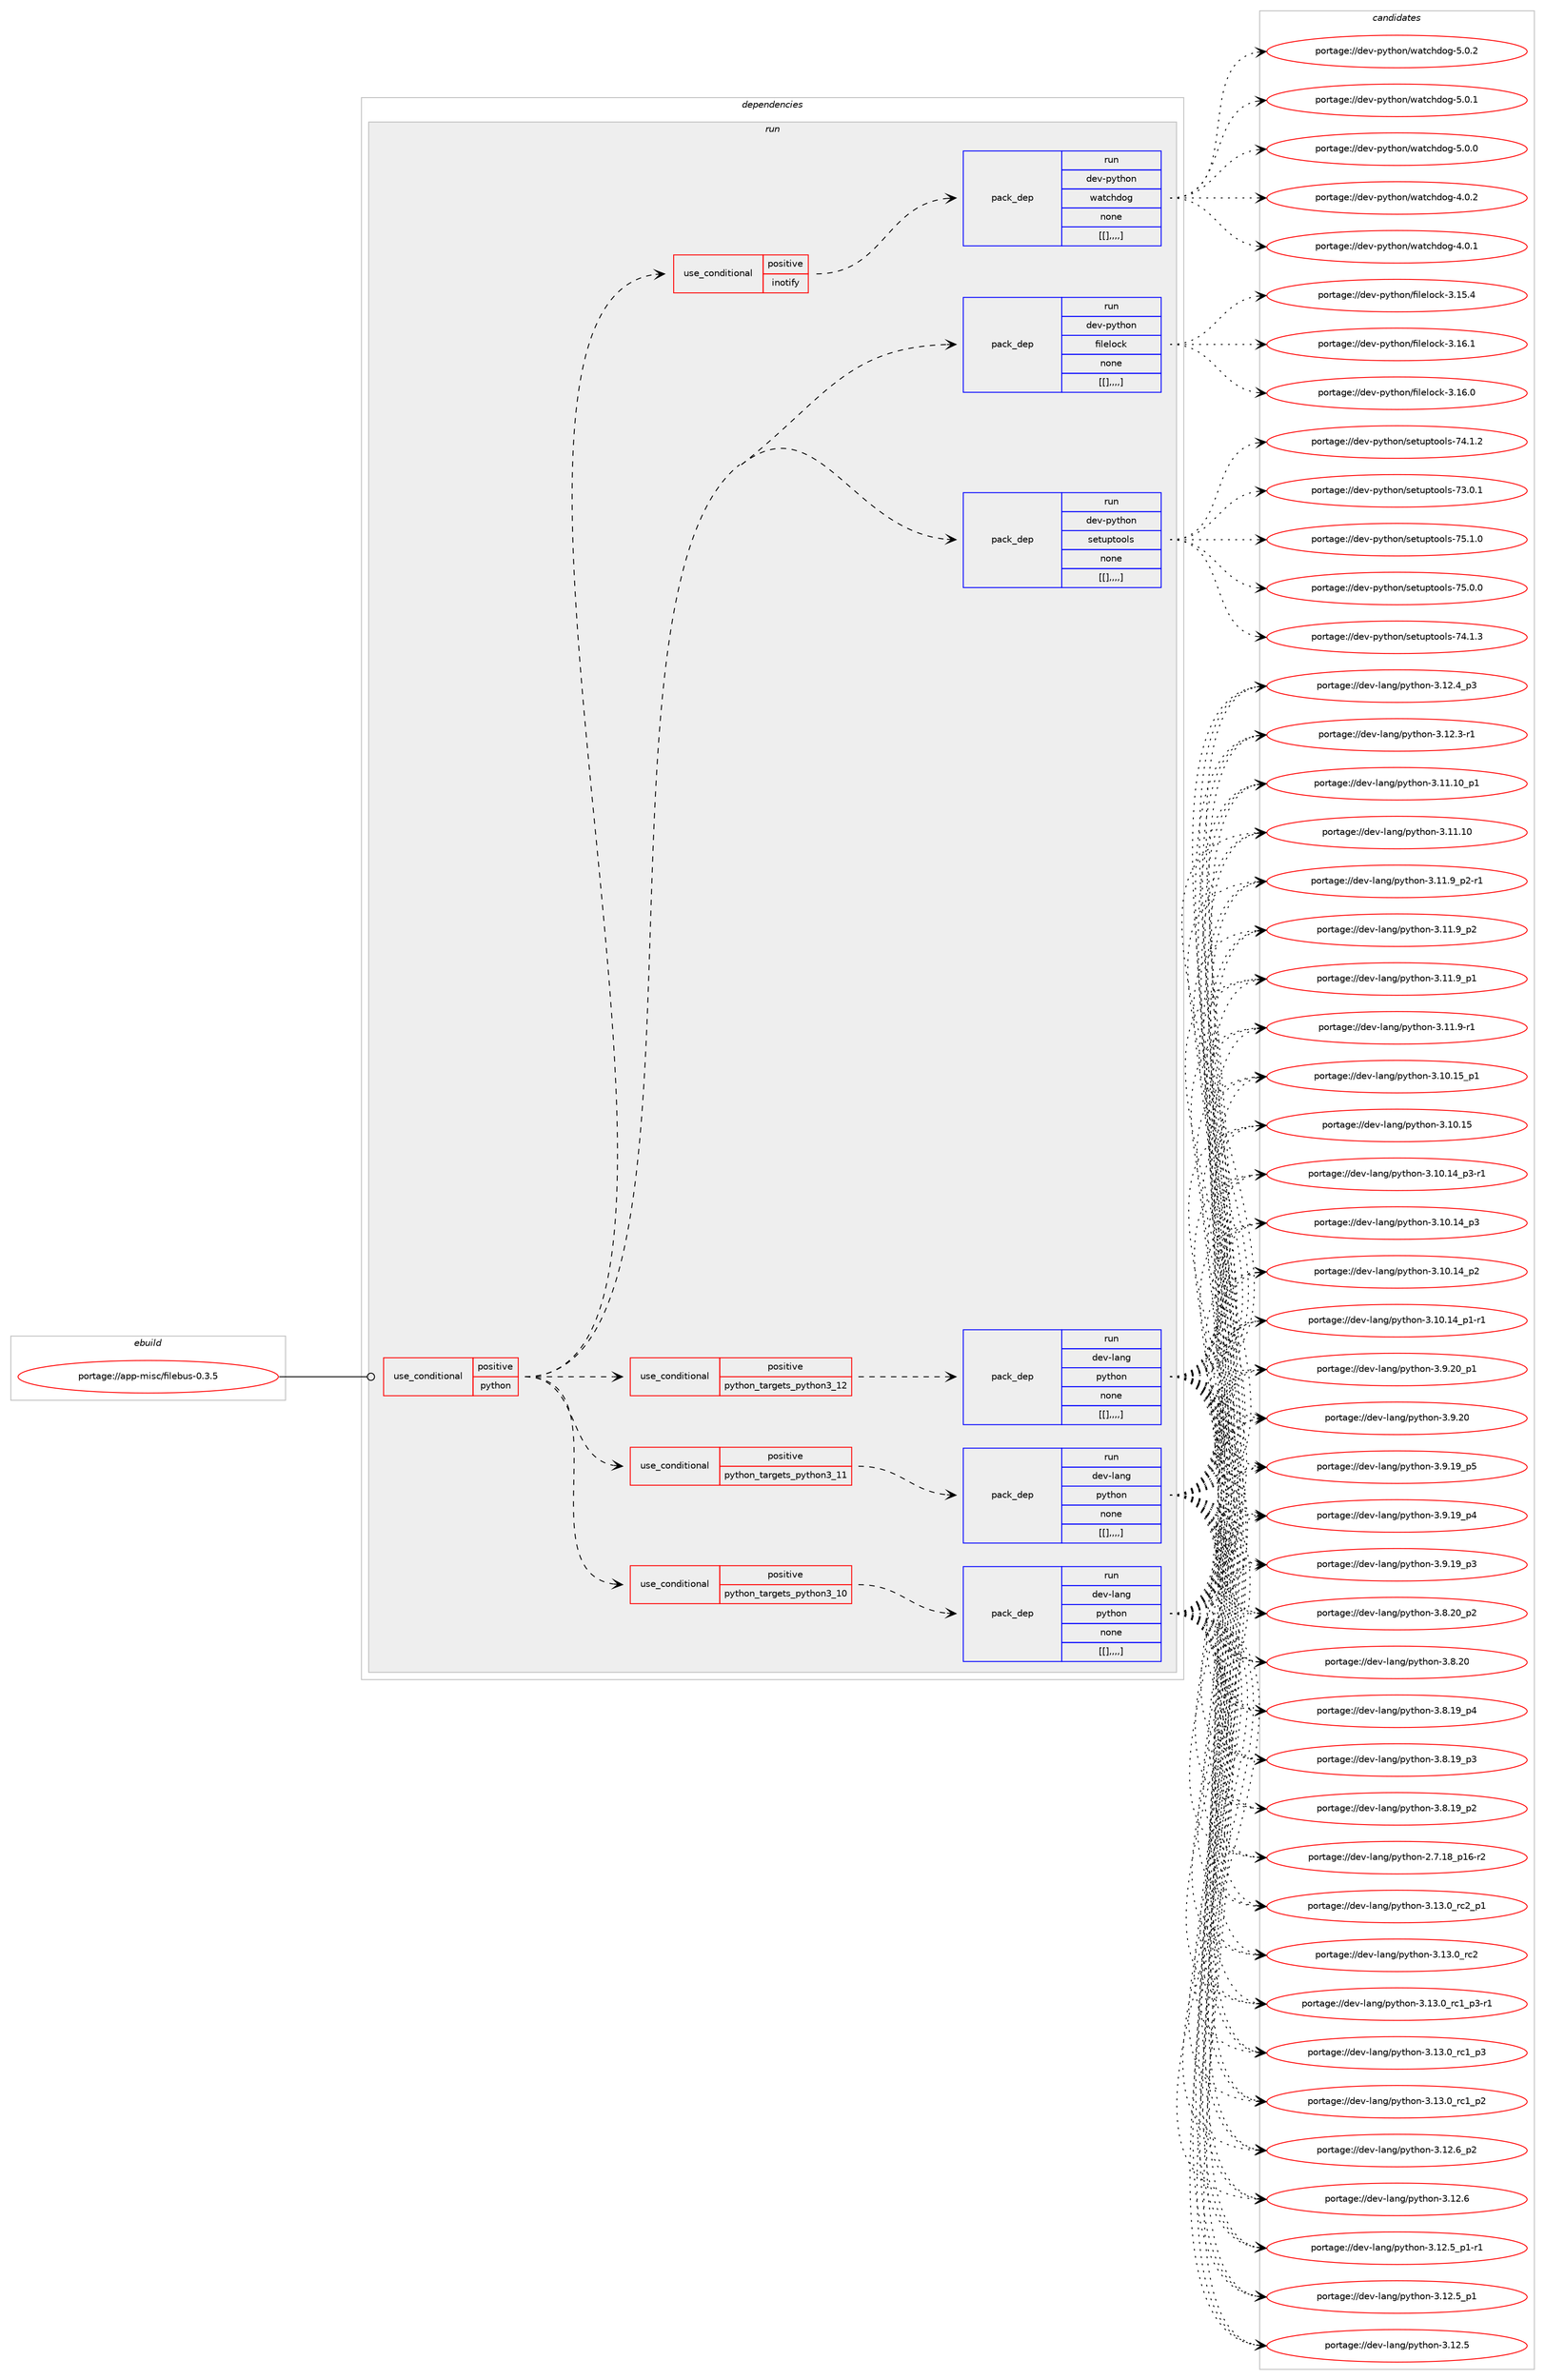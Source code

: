 digraph prolog {

# *************
# Graph options
# *************

newrank=true;
concentrate=true;
compound=true;
graph [rankdir=LR,fontname=Helvetica,fontsize=10,ranksep=1.5];#, ranksep=2.5, nodesep=0.2];
edge  [arrowhead=vee];
node  [fontname=Helvetica,fontsize=10];

# **********
# The ebuild
# **********

subgraph cluster_leftcol {
color=gray;
label=<<i>ebuild</i>>;
id [label="portage://app-misc/filebus-0.3.5", color=red, width=4, href="../app-misc/filebus-0.3.5.svg"];
}

# ****************
# The dependencies
# ****************

subgraph cluster_midcol {
color=gray;
label=<<i>dependencies</i>>;
subgraph cluster_compile {
fillcolor="#eeeeee";
style=filled;
label=<<i>compile</i>>;
}
subgraph cluster_compileandrun {
fillcolor="#eeeeee";
style=filled;
label=<<i>compile and run</i>>;
}
subgraph cluster_run {
fillcolor="#eeeeee";
style=filled;
label=<<i>run</i>>;
subgraph cond12344 {
dependency41878 [label=<<TABLE BORDER="0" CELLBORDER="1" CELLSPACING="0" CELLPADDING="4"><TR><TD ROWSPAN="3" CELLPADDING="10">use_conditional</TD></TR><TR><TD>positive</TD></TR><TR><TD>python</TD></TR></TABLE>>, shape=none, color=red];
subgraph cond12345 {
dependency41879 [label=<<TABLE BORDER="0" CELLBORDER="1" CELLSPACING="0" CELLPADDING="4"><TR><TD ROWSPAN="3" CELLPADDING="10">use_conditional</TD></TR><TR><TD>positive</TD></TR><TR><TD>python_targets_python3_10</TD></TR></TABLE>>, shape=none, color=red];
subgraph pack29142 {
dependency41880 [label=<<TABLE BORDER="0" CELLBORDER="1" CELLSPACING="0" CELLPADDING="4" WIDTH="220"><TR><TD ROWSPAN="6" CELLPADDING="30">pack_dep</TD></TR><TR><TD WIDTH="110">run</TD></TR><TR><TD>dev-lang</TD></TR><TR><TD>python</TD></TR><TR><TD>none</TD></TR><TR><TD>[[],,,,]</TD></TR></TABLE>>, shape=none, color=blue];
}
dependency41879:e -> dependency41880:w [weight=20,style="dashed",arrowhead="vee"];
}
dependency41878:e -> dependency41879:w [weight=20,style="dashed",arrowhead="vee"];
subgraph cond12346 {
dependency41881 [label=<<TABLE BORDER="0" CELLBORDER="1" CELLSPACING="0" CELLPADDING="4"><TR><TD ROWSPAN="3" CELLPADDING="10">use_conditional</TD></TR><TR><TD>positive</TD></TR><TR><TD>python_targets_python3_11</TD></TR></TABLE>>, shape=none, color=red];
subgraph pack29143 {
dependency41882 [label=<<TABLE BORDER="0" CELLBORDER="1" CELLSPACING="0" CELLPADDING="4" WIDTH="220"><TR><TD ROWSPAN="6" CELLPADDING="30">pack_dep</TD></TR><TR><TD WIDTH="110">run</TD></TR><TR><TD>dev-lang</TD></TR><TR><TD>python</TD></TR><TR><TD>none</TD></TR><TR><TD>[[],,,,]</TD></TR></TABLE>>, shape=none, color=blue];
}
dependency41881:e -> dependency41882:w [weight=20,style="dashed",arrowhead="vee"];
}
dependency41878:e -> dependency41881:w [weight=20,style="dashed",arrowhead="vee"];
subgraph cond12347 {
dependency41883 [label=<<TABLE BORDER="0" CELLBORDER="1" CELLSPACING="0" CELLPADDING="4"><TR><TD ROWSPAN="3" CELLPADDING="10">use_conditional</TD></TR><TR><TD>positive</TD></TR><TR><TD>python_targets_python3_12</TD></TR></TABLE>>, shape=none, color=red];
subgraph pack29144 {
dependency41884 [label=<<TABLE BORDER="0" CELLBORDER="1" CELLSPACING="0" CELLPADDING="4" WIDTH="220"><TR><TD ROWSPAN="6" CELLPADDING="30">pack_dep</TD></TR><TR><TD WIDTH="110">run</TD></TR><TR><TD>dev-lang</TD></TR><TR><TD>python</TD></TR><TR><TD>none</TD></TR><TR><TD>[[],,,,]</TD></TR></TABLE>>, shape=none, color=blue];
}
dependency41883:e -> dependency41884:w [weight=20,style="dashed",arrowhead="vee"];
}
dependency41878:e -> dependency41883:w [weight=20,style="dashed",arrowhead="vee"];
subgraph pack29145 {
dependency41885 [label=<<TABLE BORDER="0" CELLBORDER="1" CELLSPACING="0" CELLPADDING="4" WIDTH="220"><TR><TD ROWSPAN="6" CELLPADDING="30">pack_dep</TD></TR><TR><TD WIDTH="110">run</TD></TR><TR><TD>dev-python</TD></TR><TR><TD>setuptools</TD></TR><TR><TD>none</TD></TR><TR><TD>[[],,,,]</TD></TR></TABLE>>, shape=none, color=blue];
}
dependency41878:e -> dependency41885:w [weight=20,style="dashed",arrowhead="vee"];
subgraph pack29146 {
dependency41886 [label=<<TABLE BORDER="0" CELLBORDER="1" CELLSPACING="0" CELLPADDING="4" WIDTH="220"><TR><TD ROWSPAN="6" CELLPADDING="30">pack_dep</TD></TR><TR><TD WIDTH="110">run</TD></TR><TR><TD>dev-python</TD></TR><TR><TD>filelock</TD></TR><TR><TD>none</TD></TR><TR><TD>[[],,,,]</TD></TR></TABLE>>, shape=none, color=blue];
}
dependency41878:e -> dependency41886:w [weight=20,style="dashed",arrowhead="vee"];
subgraph cond12348 {
dependency41887 [label=<<TABLE BORDER="0" CELLBORDER="1" CELLSPACING="0" CELLPADDING="4"><TR><TD ROWSPAN="3" CELLPADDING="10">use_conditional</TD></TR><TR><TD>positive</TD></TR><TR><TD>inotify</TD></TR></TABLE>>, shape=none, color=red];
subgraph pack29147 {
dependency41888 [label=<<TABLE BORDER="0" CELLBORDER="1" CELLSPACING="0" CELLPADDING="4" WIDTH="220"><TR><TD ROWSPAN="6" CELLPADDING="30">pack_dep</TD></TR><TR><TD WIDTH="110">run</TD></TR><TR><TD>dev-python</TD></TR><TR><TD>watchdog</TD></TR><TR><TD>none</TD></TR><TR><TD>[[],,,,]</TD></TR></TABLE>>, shape=none, color=blue];
}
dependency41887:e -> dependency41888:w [weight=20,style="dashed",arrowhead="vee"];
}
dependency41878:e -> dependency41887:w [weight=20,style="dashed",arrowhead="vee"];
}
id:e -> dependency41878:w [weight=20,style="solid",arrowhead="odot"];
}
}

# **************
# The candidates
# **************

subgraph cluster_choices {
rank=same;
color=gray;
label=<<i>candidates</i>>;

subgraph choice29142 {
color=black;
nodesep=1;
choice100101118451089711010347112121116104111110455146495146489511499509511249 [label="portage://dev-lang/python-3.13.0_rc2_p1", color=red, width=4,href="../dev-lang/python-3.13.0_rc2_p1.svg"];
choice10010111845108971101034711212111610411111045514649514648951149950 [label="portage://dev-lang/python-3.13.0_rc2", color=red, width=4,href="../dev-lang/python-3.13.0_rc2.svg"];
choice1001011184510897110103471121211161041111104551464951464895114994995112514511449 [label="portage://dev-lang/python-3.13.0_rc1_p3-r1", color=red, width=4,href="../dev-lang/python-3.13.0_rc1_p3-r1.svg"];
choice100101118451089711010347112121116104111110455146495146489511499499511251 [label="portage://dev-lang/python-3.13.0_rc1_p3", color=red, width=4,href="../dev-lang/python-3.13.0_rc1_p3.svg"];
choice100101118451089711010347112121116104111110455146495146489511499499511250 [label="portage://dev-lang/python-3.13.0_rc1_p2", color=red, width=4,href="../dev-lang/python-3.13.0_rc1_p2.svg"];
choice100101118451089711010347112121116104111110455146495046549511250 [label="portage://dev-lang/python-3.12.6_p2", color=red, width=4,href="../dev-lang/python-3.12.6_p2.svg"];
choice10010111845108971101034711212111610411111045514649504654 [label="portage://dev-lang/python-3.12.6", color=red, width=4,href="../dev-lang/python-3.12.6.svg"];
choice1001011184510897110103471121211161041111104551464950465395112494511449 [label="portage://dev-lang/python-3.12.5_p1-r1", color=red, width=4,href="../dev-lang/python-3.12.5_p1-r1.svg"];
choice100101118451089711010347112121116104111110455146495046539511249 [label="portage://dev-lang/python-3.12.5_p1", color=red, width=4,href="../dev-lang/python-3.12.5_p1.svg"];
choice10010111845108971101034711212111610411111045514649504653 [label="portage://dev-lang/python-3.12.5", color=red, width=4,href="../dev-lang/python-3.12.5.svg"];
choice100101118451089711010347112121116104111110455146495046529511251 [label="portage://dev-lang/python-3.12.4_p3", color=red, width=4,href="../dev-lang/python-3.12.4_p3.svg"];
choice100101118451089711010347112121116104111110455146495046514511449 [label="portage://dev-lang/python-3.12.3-r1", color=red, width=4,href="../dev-lang/python-3.12.3-r1.svg"];
choice10010111845108971101034711212111610411111045514649494649489511249 [label="portage://dev-lang/python-3.11.10_p1", color=red, width=4,href="../dev-lang/python-3.11.10_p1.svg"];
choice1001011184510897110103471121211161041111104551464949464948 [label="portage://dev-lang/python-3.11.10", color=red, width=4,href="../dev-lang/python-3.11.10.svg"];
choice1001011184510897110103471121211161041111104551464949465795112504511449 [label="portage://dev-lang/python-3.11.9_p2-r1", color=red, width=4,href="../dev-lang/python-3.11.9_p2-r1.svg"];
choice100101118451089711010347112121116104111110455146494946579511250 [label="portage://dev-lang/python-3.11.9_p2", color=red, width=4,href="../dev-lang/python-3.11.9_p2.svg"];
choice100101118451089711010347112121116104111110455146494946579511249 [label="portage://dev-lang/python-3.11.9_p1", color=red, width=4,href="../dev-lang/python-3.11.9_p1.svg"];
choice100101118451089711010347112121116104111110455146494946574511449 [label="portage://dev-lang/python-3.11.9-r1", color=red, width=4,href="../dev-lang/python-3.11.9-r1.svg"];
choice10010111845108971101034711212111610411111045514649484649539511249 [label="portage://dev-lang/python-3.10.15_p1", color=red, width=4,href="../dev-lang/python-3.10.15_p1.svg"];
choice1001011184510897110103471121211161041111104551464948464953 [label="portage://dev-lang/python-3.10.15", color=red, width=4,href="../dev-lang/python-3.10.15.svg"];
choice100101118451089711010347112121116104111110455146494846495295112514511449 [label="portage://dev-lang/python-3.10.14_p3-r1", color=red, width=4,href="../dev-lang/python-3.10.14_p3-r1.svg"];
choice10010111845108971101034711212111610411111045514649484649529511251 [label="portage://dev-lang/python-3.10.14_p3", color=red, width=4,href="../dev-lang/python-3.10.14_p3.svg"];
choice10010111845108971101034711212111610411111045514649484649529511250 [label="portage://dev-lang/python-3.10.14_p2", color=red, width=4,href="../dev-lang/python-3.10.14_p2.svg"];
choice100101118451089711010347112121116104111110455146494846495295112494511449 [label="portage://dev-lang/python-3.10.14_p1-r1", color=red, width=4,href="../dev-lang/python-3.10.14_p1-r1.svg"];
choice100101118451089711010347112121116104111110455146574650489511249 [label="portage://dev-lang/python-3.9.20_p1", color=red, width=4,href="../dev-lang/python-3.9.20_p1.svg"];
choice10010111845108971101034711212111610411111045514657465048 [label="portage://dev-lang/python-3.9.20", color=red, width=4,href="../dev-lang/python-3.9.20.svg"];
choice100101118451089711010347112121116104111110455146574649579511253 [label="portage://dev-lang/python-3.9.19_p5", color=red, width=4,href="../dev-lang/python-3.9.19_p5.svg"];
choice100101118451089711010347112121116104111110455146574649579511252 [label="portage://dev-lang/python-3.9.19_p4", color=red, width=4,href="../dev-lang/python-3.9.19_p4.svg"];
choice100101118451089711010347112121116104111110455146574649579511251 [label="portage://dev-lang/python-3.9.19_p3", color=red, width=4,href="../dev-lang/python-3.9.19_p3.svg"];
choice100101118451089711010347112121116104111110455146564650489511250 [label="portage://dev-lang/python-3.8.20_p2", color=red, width=4,href="../dev-lang/python-3.8.20_p2.svg"];
choice10010111845108971101034711212111610411111045514656465048 [label="portage://dev-lang/python-3.8.20", color=red, width=4,href="../dev-lang/python-3.8.20.svg"];
choice100101118451089711010347112121116104111110455146564649579511252 [label="portage://dev-lang/python-3.8.19_p4", color=red, width=4,href="../dev-lang/python-3.8.19_p4.svg"];
choice100101118451089711010347112121116104111110455146564649579511251 [label="portage://dev-lang/python-3.8.19_p3", color=red, width=4,href="../dev-lang/python-3.8.19_p3.svg"];
choice100101118451089711010347112121116104111110455146564649579511250 [label="portage://dev-lang/python-3.8.19_p2", color=red, width=4,href="../dev-lang/python-3.8.19_p2.svg"];
choice100101118451089711010347112121116104111110455046554649569511249544511450 [label="portage://dev-lang/python-2.7.18_p16-r2", color=red, width=4,href="../dev-lang/python-2.7.18_p16-r2.svg"];
dependency41880:e -> choice100101118451089711010347112121116104111110455146495146489511499509511249:w [style=dotted,weight="100"];
dependency41880:e -> choice10010111845108971101034711212111610411111045514649514648951149950:w [style=dotted,weight="100"];
dependency41880:e -> choice1001011184510897110103471121211161041111104551464951464895114994995112514511449:w [style=dotted,weight="100"];
dependency41880:e -> choice100101118451089711010347112121116104111110455146495146489511499499511251:w [style=dotted,weight="100"];
dependency41880:e -> choice100101118451089711010347112121116104111110455146495146489511499499511250:w [style=dotted,weight="100"];
dependency41880:e -> choice100101118451089711010347112121116104111110455146495046549511250:w [style=dotted,weight="100"];
dependency41880:e -> choice10010111845108971101034711212111610411111045514649504654:w [style=dotted,weight="100"];
dependency41880:e -> choice1001011184510897110103471121211161041111104551464950465395112494511449:w [style=dotted,weight="100"];
dependency41880:e -> choice100101118451089711010347112121116104111110455146495046539511249:w [style=dotted,weight="100"];
dependency41880:e -> choice10010111845108971101034711212111610411111045514649504653:w [style=dotted,weight="100"];
dependency41880:e -> choice100101118451089711010347112121116104111110455146495046529511251:w [style=dotted,weight="100"];
dependency41880:e -> choice100101118451089711010347112121116104111110455146495046514511449:w [style=dotted,weight="100"];
dependency41880:e -> choice10010111845108971101034711212111610411111045514649494649489511249:w [style=dotted,weight="100"];
dependency41880:e -> choice1001011184510897110103471121211161041111104551464949464948:w [style=dotted,weight="100"];
dependency41880:e -> choice1001011184510897110103471121211161041111104551464949465795112504511449:w [style=dotted,weight="100"];
dependency41880:e -> choice100101118451089711010347112121116104111110455146494946579511250:w [style=dotted,weight="100"];
dependency41880:e -> choice100101118451089711010347112121116104111110455146494946579511249:w [style=dotted,weight="100"];
dependency41880:e -> choice100101118451089711010347112121116104111110455146494946574511449:w [style=dotted,weight="100"];
dependency41880:e -> choice10010111845108971101034711212111610411111045514649484649539511249:w [style=dotted,weight="100"];
dependency41880:e -> choice1001011184510897110103471121211161041111104551464948464953:w [style=dotted,weight="100"];
dependency41880:e -> choice100101118451089711010347112121116104111110455146494846495295112514511449:w [style=dotted,weight="100"];
dependency41880:e -> choice10010111845108971101034711212111610411111045514649484649529511251:w [style=dotted,weight="100"];
dependency41880:e -> choice10010111845108971101034711212111610411111045514649484649529511250:w [style=dotted,weight="100"];
dependency41880:e -> choice100101118451089711010347112121116104111110455146494846495295112494511449:w [style=dotted,weight="100"];
dependency41880:e -> choice100101118451089711010347112121116104111110455146574650489511249:w [style=dotted,weight="100"];
dependency41880:e -> choice10010111845108971101034711212111610411111045514657465048:w [style=dotted,weight="100"];
dependency41880:e -> choice100101118451089711010347112121116104111110455146574649579511253:w [style=dotted,weight="100"];
dependency41880:e -> choice100101118451089711010347112121116104111110455146574649579511252:w [style=dotted,weight="100"];
dependency41880:e -> choice100101118451089711010347112121116104111110455146574649579511251:w [style=dotted,weight="100"];
dependency41880:e -> choice100101118451089711010347112121116104111110455146564650489511250:w [style=dotted,weight="100"];
dependency41880:e -> choice10010111845108971101034711212111610411111045514656465048:w [style=dotted,weight="100"];
dependency41880:e -> choice100101118451089711010347112121116104111110455146564649579511252:w [style=dotted,weight="100"];
dependency41880:e -> choice100101118451089711010347112121116104111110455146564649579511251:w [style=dotted,weight="100"];
dependency41880:e -> choice100101118451089711010347112121116104111110455146564649579511250:w [style=dotted,weight="100"];
dependency41880:e -> choice100101118451089711010347112121116104111110455046554649569511249544511450:w [style=dotted,weight="100"];
}
subgraph choice29143 {
color=black;
nodesep=1;
choice100101118451089711010347112121116104111110455146495146489511499509511249 [label="portage://dev-lang/python-3.13.0_rc2_p1", color=red, width=4,href="../dev-lang/python-3.13.0_rc2_p1.svg"];
choice10010111845108971101034711212111610411111045514649514648951149950 [label="portage://dev-lang/python-3.13.0_rc2", color=red, width=4,href="../dev-lang/python-3.13.0_rc2.svg"];
choice1001011184510897110103471121211161041111104551464951464895114994995112514511449 [label="portage://dev-lang/python-3.13.0_rc1_p3-r1", color=red, width=4,href="../dev-lang/python-3.13.0_rc1_p3-r1.svg"];
choice100101118451089711010347112121116104111110455146495146489511499499511251 [label="portage://dev-lang/python-3.13.0_rc1_p3", color=red, width=4,href="../dev-lang/python-3.13.0_rc1_p3.svg"];
choice100101118451089711010347112121116104111110455146495146489511499499511250 [label="portage://dev-lang/python-3.13.0_rc1_p2", color=red, width=4,href="../dev-lang/python-3.13.0_rc1_p2.svg"];
choice100101118451089711010347112121116104111110455146495046549511250 [label="portage://dev-lang/python-3.12.6_p2", color=red, width=4,href="../dev-lang/python-3.12.6_p2.svg"];
choice10010111845108971101034711212111610411111045514649504654 [label="portage://dev-lang/python-3.12.6", color=red, width=4,href="../dev-lang/python-3.12.6.svg"];
choice1001011184510897110103471121211161041111104551464950465395112494511449 [label="portage://dev-lang/python-3.12.5_p1-r1", color=red, width=4,href="../dev-lang/python-3.12.5_p1-r1.svg"];
choice100101118451089711010347112121116104111110455146495046539511249 [label="portage://dev-lang/python-3.12.5_p1", color=red, width=4,href="../dev-lang/python-3.12.5_p1.svg"];
choice10010111845108971101034711212111610411111045514649504653 [label="portage://dev-lang/python-3.12.5", color=red, width=4,href="../dev-lang/python-3.12.5.svg"];
choice100101118451089711010347112121116104111110455146495046529511251 [label="portage://dev-lang/python-3.12.4_p3", color=red, width=4,href="../dev-lang/python-3.12.4_p3.svg"];
choice100101118451089711010347112121116104111110455146495046514511449 [label="portage://dev-lang/python-3.12.3-r1", color=red, width=4,href="../dev-lang/python-3.12.3-r1.svg"];
choice10010111845108971101034711212111610411111045514649494649489511249 [label="portage://dev-lang/python-3.11.10_p1", color=red, width=4,href="../dev-lang/python-3.11.10_p1.svg"];
choice1001011184510897110103471121211161041111104551464949464948 [label="portage://dev-lang/python-3.11.10", color=red, width=4,href="../dev-lang/python-3.11.10.svg"];
choice1001011184510897110103471121211161041111104551464949465795112504511449 [label="portage://dev-lang/python-3.11.9_p2-r1", color=red, width=4,href="../dev-lang/python-3.11.9_p2-r1.svg"];
choice100101118451089711010347112121116104111110455146494946579511250 [label="portage://dev-lang/python-3.11.9_p2", color=red, width=4,href="../dev-lang/python-3.11.9_p2.svg"];
choice100101118451089711010347112121116104111110455146494946579511249 [label="portage://dev-lang/python-3.11.9_p1", color=red, width=4,href="../dev-lang/python-3.11.9_p1.svg"];
choice100101118451089711010347112121116104111110455146494946574511449 [label="portage://dev-lang/python-3.11.9-r1", color=red, width=4,href="../dev-lang/python-3.11.9-r1.svg"];
choice10010111845108971101034711212111610411111045514649484649539511249 [label="portage://dev-lang/python-3.10.15_p1", color=red, width=4,href="../dev-lang/python-3.10.15_p1.svg"];
choice1001011184510897110103471121211161041111104551464948464953 [label="portage://dev-lang/python-3.10.15", color=red, width=4,href="../dev-lang/python-3.10.15.svg"];
choice100101118451089711010347112121116104111110455146494846495295112514511449 [label="portage://dev-lang/python-3.10.14_p3-r1", color=red, width=4,href="../dev-lang/python-3.10.14_p3-r1.svg"];
choice10010111845108971101034711212111610411111045514649484649529511251 [label="portage://dev-lang/python-3.10.14_p3", color=red, width=4,href="../dev-lang/python-3.10.14_p3.svg"];
choice10010111845108971101034711212111610411111045514649484649529511250 [label="portage://dev-lang/python-3.10.14_p2", color=red, width=4,href="../dev-lang/python-3.10.14_p2.svg"];
choice100101118451089711010347112121116104111110455146494846495295112494511449 [label="portage://dev-lang/python-3.10.14_p1-r1", color=red, width=4,href="../dev-lang/python-3.10.14_p1-r1.svg"];
choice100101118451089711010347112121116104111110455146574650489511249 [label="portage://dev-lang/python-3.9.20_p1", color=red, width=4,href="../dev-lang/python-3.9.20_p1.svg"];
choice10010111845108971101034711212111610411111045514657465048 [label="portage://dev-lang/python-3.9.20", color=red, width=4,href="../dev-lang/python-3.9.20.svg"];
choice100101118451089711010347112121116104111110455146574649579511253 [label="portage://dev-lang/python-3.9.19_p5", color=red, width=4,href="../dev-lang/python-3.9.19_p5.svg"];
choice100101118451089711010347112121116104111110455146574649579511252 [label="portage://dev-lang/python-3.9.19_p4", color=red, width=4,href="../dev-lang/python-3.9.19_p4.svg"];
choice100101118451089711010347112121116104111110455146574649579511251 [label="portage://dev-lang/python-3.9.19_p3", color=red, width=4,href="../dev-lang/python-3.9.19_p3.svg"];
choice100101118451089711010347112121116104111110455146564650489511250 [label="portage://dev-lang/python-3.8.20_p2", color=red, width=4,href="../dev-lang/python-3.8.20_p2.svg"];
choice10010111845108971101034711212111610411111045514656465048 [label="portage://dev-lang/python-3.8.20", color=red, width=4,href="../dev-lang/python-3.8.20.svg"];
choice100101118451089711010347112121116104111110455146564649579511252 [label="portage://dev-lang/python-3.8.19_p4", color=red, width=4,href="../dev-lang/python-3.8.19_p4.svg"];
choice100101118451089711010347112121116104111110455146564649579511251 [label="portage://dev-lang/python-3.8.19_p3", color=red, width=4,href="../dev-lang/python-3.8.19_p3.svg"];
choice100101118451089711010347112121116104111110455146564649579511250 [label="portage://dev-lang/python-3.8.19_p2", color=red, width=4,href="../dev-lang/python-3.8.19_p2.svg"];
choice100101118451089711010347112121116104111110455046554649569511249544511450 [label="portage://dev-lang/python-2.7.18_p16-r2", color=red, width=4,href="../dev-lang/python-2.7.18_p16-r2.svg"];
dependency41882:e -> choice100101118451089711010347112121116104111110455146495146489511499509511249:w [style=dotted,weight="100"];
dependency41882:e -> choice10010111845108971101034711212111610411111045514649514648951149950:w [style=dotted,weight="100"];
dependency41882:e -> choice1001011184510897110103471121211161041111104551464951464895114994995112514511449:w [style=dotted,weight="100"];
dependency41882:e -> choice100101118451089711010347112121116104111110455146495146489511499499511251:w [style=dotted,weight="100"];
dependency41882:e -> choice100101118451089711010347112121116104111110455146495146489511499499511250:w [style=dotted,weight="100"];
dependency41882:e -> choice100101118451089711010347112121116104111110455146495046549511250:w [style=dotted,weight="100"];
dependency41882:e -> choice10010111845108971101034711212111610411111045514649504654:w [style=dotted,weight="100"];
dependency41882:e -> choice1001011184510897110103471121211161041111104551464950465395112494511449:w [style=dotted,weight="100"];
dependency41882:e -> choice100101118451089711010347112121116104111110455146495046539511249:w [style=dotted,weight="100"];
dependency41882:e -> choice10010111845108971101034711212111610411111045514649504653:w [style=dotted,weight="100"];
dependency41882:e -> choice100101118451089711010347112121116104111110455146495046529511251:w [style=dotted,weight="100"];
dependency41882:e -> choice100101118451089711010347112121116104111110455146495046514511449:w [style=dotted,weight="100"];
dependency41882:e -> choice10010111845108971101034711212111610411111045514649494649489511249:w [style=dotted,weight="100"];
dependency41882:e -> choice1001011184510897110103471121211161041111104551464949464948:w [style=dotted,weight="100"];
dependency41882:e -> choice1001011184510897110103471121211161041111104551464949465795112504511449:w [style=dotted,weight="100"];
dependency41882:e -> choice100101118451089711010347112121116104111110455146494946579511250:w [style=dotted,weight="100"];
dependency41882:e -> choice100101118451089711010347112121116104111110455146494946579511249:w [style=dotted,weight="100"];
dependency41882:e -> choice100101118451089711010347112121116104111110455146494946574511449:w [style=dotted,weight="100"];
dependency41882:e -> choice10010111845108971101034711212111610411111045514649484649539511249:w [style=dotted,weight="100"];
dependency41882:e -> choice1001011184510897110103471121211161041111104551464948464953:w [style=dotted,weight="100"];
dependency41882:e -> choice100101118451089711010347112121116104111110455146494846495295112514511449:w [style=dotted,weight="100"];
dependency41882:e -> choice10010111845108971101034711212111610411111045514649484649529511251:w [style=dotted,weight="100"];
dependency41882:e -> choice10010111845108971101034711212111610411111045514649484649529511250:w [style=dotted,weight="100"];
dependency41882:e -> choice100101118451089711010347112121116104111110455146494846495295112494511449:w [style=dotted,weight="100"];
dependency41882:e -> choice100101118451089711010347112121116104111110455146574650489511249:w [style=dotted,weight="100"];
dependency41882:e -> choice10010111845108971101034711212111610411111045514657465048:w [style=dotted,weight="100"];
dependency41882:e -> choice100101118451089711010347112121116104111110455146574649579511253:w [style=dotted,weight="100"];
dependency41882:e -> choice100101118451089711010347112121116104111110455146574649579511252:w [style=dotted,weight="100"];
dependency41882:e -> choice100101118451089711010347112121116104111110455146574649579511251:w [style=dotted,weight="100"];
dependency41882:e -> choice100101118451089711010347112121116104111110455146564650489511250:w [style=dotted,weight="100"];
dependency41882:e -> choice10010111845108971101034711212111610411111045514656465048:w [style=dotted,weight="100"];
dependency41882:e -> choice100101118451089711010347112121116104111110455146564649579511252:w [style=dotted,weight="100"];
dependency41882:e -> choice100101118451089711010347112121116104111110455146564649579511251:w [style=dotted,weight="100"];
dependency41882:e -> choice100101118451089711010347112121116104111110455146564649579511250:w [style=dotted,weight="100"];
dependency41882:e -> choice100101118451089711010347112121116104111110455046554649569511249544511450:w [style=dotted,weight="100"];
}
subgraph choice29144 {
color=black;
nodesep=1;
choice100101118451089711010347112121116104111110455146495146489511499509511249 [label="portage://dev-lang/python-3.13.0_rc2_p1", color=red, width=4,href="../dev-lang/python-3.13.0_rc2_p1.svg"];
choice10010111845108971101034711212111610411111045514649514648951149950 [label="portage://dev-lang/python-3.13.0_rc2", color=red, width=4,href="../dev-lang/python-3.13.0_rc2.svg"];
choice1001011184510897110103471121211161041111104551464951464895114994995112514511449 [label="portage://dev-lang/python-3.13.0_rc1_p3-r1", color=red, width=4,href="../dev-lang/python-3.13.0_rc1_p3-r1.svg"];
choice100101118451089711010347112121116104111110455146495146489511499499511251 [label="portage://dev-lang/python-3.13.0_rc1_p3", color=red, width=4,href="../dev-lang/python-3.13.0_rc1_p3.svg"];
choice100101118451089711010347112121116104111110455146495146489511499499511250 [label="portage://dev-lang/python-3.13.0_rc1_p2", color=red, width=4,href="../dev-lang/python-3.13.0_rc1_p2.svg"];
choice100101118451089711010347112121116104111110455146495046549511250 [label="portage://dev-lang/python-3.12.6_p2", color=red, width=4,href="../dev-lang/python-3.12.6_p2.svg"];
choice10010111845108971101034711212111610411111045514649504654 [label="portage://dev-lang/python-3.12.6", color=red, width=4,href="../dev-lang/python-3.12.6.svg"];
choice1001011184510897110103471121211161041111104551464950465395112494511449 [label="portage://dev-lang/python-3.12.5_p1-r1", color=red, width=4,href="../dev-lang/python-3.12.5_p1-r1.svg"];
choice100101118451089711010347112121116104111110455146495046539511249 [label="portage://dev-lang/python-3.12.5_p1", color=red, width=4,href="../dev-lang/python-3.12.5_p1.svg"];
choice10010111845108971101034711212111610411111045514649504653 [label="portage://dev-lang/python-3.12.5", color=red, width=4,href="../dev-lang/python-3.12.5.svg"];
choice100101118451089711010347112121116104111110455146495046529511251 [label="portage://dev-lang/python-3.12.4_p3", color=red, width=4,href="../dev-lang/python-3.12.4_p3.svg"];
choice100101118451089711010347112121116104111110455146495046514511449 [label="portage://dev-lang/python-3.12.3-r1", color=red, width=4,href="../dev-lang/python-3.12.3-r1.svg"];
choice10010111845108971101034711212111610411111045514649494649489511249 [label="portage://dev-lang/python-3.11.10_p1", color=red, width=4,href="../dev-lang/python-3.11.10_p1.svg"];
choice1001011184510897110103471121211161041111104551464949464948 [label="portage://dev-lang/python-3.11.10", color=red, width=4,href="../dev-lang/python-3.11.10.svg"];
choice1001011184510897110103471121211161041111104551464949465795112504511449 [label="portage://dev-lang/python-3.11.9_p2-r1", color=red, width=4,href="../dev-lang/python-3.11.9_p2-r1.svg"];
choice100101118451089711010347112121116104111110455146494946579511250 [label="portage://dev-lang/python-3.11.9_p2", color=red, width=4,href="../dev-lang/python-3.11.9_p2.svg"];
choice100101118451089711010347112121116104111110455146494946579511249 [label="portage://dev-lang/python-3.11.9_p1", color=red, width=4,href="../dev-lang/python-3.11.9_p1.svg"];
choice100101118451089711010347112121116104111110455146494946574511449 [label="portage://dev-lang/python-3.11.9-r1", color=red, width=4,href="../dev-lang/python-3.11.9-r1.svg"];
choice10010111845108971101034711212111610411111045514649484649539511249 [label="portage://dev-lang/python-3.10.15_p1", color=red, width=4,href="../dev-lang/python-3.10.15_p1.svg"];
choice1001011184510897110103471121211161041111104551464948464953 [label="portage://dev-lang/python-3.10.15", color=red, width=4,href="../dev-lang/python-3.10.15.svg"];
choice100101118451089711010347112121116104111110455146494846495295112514511449 [label="portage://dev-lang/python-3.10.14_p3-r1", color=red, width=4,href="../dev-lang/python-3.10.14_p3-r1.svg"];
choice10010111845108971101034711212111610411111045514649484649529511251 [label="portage://dev-lang/python-3.10.14_p3", color=red, width=4,href="../dev-lang/python-3.10.14_p3.svg"];
choice10010111845108971101034711212111610411111045514649484649529511250 [label="portage://dev-lang/python-3.10.14_p2", color=red, width=4,href="../dev-lang/python-3.10.14_p2.svg"];
choice100101118451089711010347112121116104111110455146494846495295112494511449 [label="portage://dev-lang/python-3.10.14_p1-r1", color=red, width=4,href="../dev-lang/python-3.10.14_p1-r1.svg"];
choice100101118451089711010347112121116104111110455146574650489511249 [label="portage://dev-lang/python-3.9.20_p1", color=red, width=4,href="../dev-lang/python-3.9.20_p1.svg"];
choice10010111845108971101034711212111610411111045514657465048 [label="portage://dev-lang/python-3.9.20", color=red, width=4,href="../dev-lang/python-3.9.20.svg"];
choice100101118451089711010347112121116104111110455146574649579511253 [label="portage://dev-lang/python-3.9.19_p5", color=red, width=4,href="../dev-lang/python-3.9.19_p5.svg"];
choice100101118451089711010347112121116104111110455146574649579511252 [label="portage://dev-lang/python-3.9.19_p4", color=red, width=4,href="../dev-lang/python-3.9.19_p4.svg"];
choice100101118451089711010347112121116104111110455146574649579511251 [label="portage://dev-lang/python-3.9.19_p3", color=red, width=4,href="../dev-lang/python-3.9.19_p3.svg"];
choice100101118451089711010347112121116104111110455146564650489511250 [label="portage://dev-lang/python-3.8.20_p2", color=red, width=4,href="../dev-lang/python-3.8.20_p2.svg"];
choice10010111845108971101034711212111610411111045514656465048 [label="portage://dev-lang/python-3.8.20", color=red, width=4,href="../dev-lang/python-3.8.20.svg"];
choice100101118451089711010347112121116104111110455146564649579511252 [label="portage://dev-lang/python-3.8.19_p4", color=red, width=4,href="../dev-lang/python-3.8.19_p4.svg"];
choice100101118451089711010347112121116104111110455146564649579511251 [label="portage://dev-lang/python-3.8.19_p3", color=red, width=4,href="../dev-lang/python-3.8.19_p3.svg"];
choice100101118451089711010347112121116104111110455146564649579511250 [label="portage://dev-lang/python-3.8.19_p2", color=red, width=4,href="../dev-lang/python-3.8.19_p2.svg"];
choice100101118451089711010347112121116104111110455046554649569511249544511450 [label="portage://dev-lang/python-2.7.18_p16-r2", color=red, width=4,href="../dev-lang/python-2.7.18_p16-r2.svg"];
dependency41884:e -> choice100101118451089711010347112121116104111110455146495146489511499509511249:w [style=dotted,weight="100"];
dependency41884:e -> choice10010111845108971101034711212111610411111045514649514648951149950:w [style=dotted,weight="100"];
dependency41884:e -> choice1001011184510897110103471121211161041111104551464951464895114994995112514511449:w [style=dotted,weight="100"];
dependency41884:e -> choice100101118451089711010347112121116104111110455146495146489511499499511251:w [style=dotted,weight="100"];
dependency41884:e -> choice100101118451089711010347112121116104111110455146495146489511499499511250:w [style=dotted,weight="100"];
dependency41884:e -> choice100101118451089711010347112121116104111110455146495046549511250:w [style=dotted,weight="100"];
dependency41884:e -> choice10010111845108971101034711212111610411111045514649504654:w [style=dotted,weight="100"];
dependency41884:e -> choice1001011184510897110103471121211161041111104551464950465395112494511449:w [style=dotted,weight="100"];
dependency41884:e -> choice100101118451089711010347112121116104111110455146495046539511249:w [style=dotted,weight="100"];
dependency41884:e -> choice10010111845108971101034711212111610411111045514649504653:w [style=dotted,weight="100"];
dependency41884:e -> choice100101118451089711010347112121116104111110455146495046529511251:w [style=dotted,weight="100"];
dependency41884:e -> choice100101118451089711010347112121116104111110455146495046514511449:w [style=dotted,weight="100"];
dependency41884:e -> choice10010111845108971101034711212111610411111045514649494649489511249:w [style=dotted,weight="100"];
dependency41884:e -> choice1001011184510897110103471121211161041111104551464949464948:w [style=dotted,weight="100"];
dependency41884:e -> choice1001011184510897110103471121211161041111104551464949465795112504511449:w [style=dotted,weight="100"];
dependency41884:e -> choice100101118451089711010347112121116104111110455146494946579511250:w [style=dotted,weight="100"];
dependency41884:e -> choice100101118451089711010347112121116104111110455146494946579511249:w [style=dotted,weight="100"];
dependency41884:e -> choice100101118451089711010347112121116104111110455146494946574511449:w [style=dotted,weight="100"];
dependency41884:e -> choice10010111845108971101034711212111610411111045514649484649539511249:w [style=dotted,weight="100"];
dependency41884:e -> choice1001011184510897110103471121211161041111104551464948464953:w [style=dotted,weight="100"];
dependency41884:e -> choice100101118451089711010347112121116104111110455146494846495295112514511449:w [style=dotted,weight="100"];
dependency41884:e -> choice10010111845108971101034711212111610411111045514649484649529511251:w [style=dotted,weight="100"];
dependency41884:e -> choice10010111845108971101034711212111610411111045514649484649529511250:w [style=dotted,weight="100"];
dependency41884:e -> choice100101118451089711010347112121116104111110455146494846495295112494511449:w [style=dotted,weight="100"];
dependency41884:e -> choice100101118451089711010347112121116104111110455146574650489511249:w [style=dotted,weight="100"];
dependency41884:e -> choice10010111845108971101034711212111610411111045514657465048:w [style=dotted,weight="100"];
dependency41884:e -> choice100101118451089711010347112121116104111110455146574649579511253:w [style=dotted,weight="100"];
dependency41884:e -> choice100101118451089711010347112121116104111110455146574649579511252:w [style=dotted,weight="100"];
dependency41884:e -> choice100101118451089711010347112121116104111110455146574649579511251:w [style=dotted,weight="100"];
dependency41884:e -> choice100101118451089711010347112121116104111110455146564650489511250:w [style=dotted,weight="100"];
dependency41884:e -> choice10010111845108971101034711212111610411111045514656465048:w [style=dotted,weight="100"];
dependency41884:e -> choice100101118451089711010347112121116104111110455146564649579511252:w [style=dotted,weight="100"];
dependency41884:e -> choice100101118451089711010347112121116104111110455146564649579511251:w [style=dotted,weight="100"];
dependency41884:e -> choice100101118451089711010347112121116104111110455146564649579511250:w [style=dotted,weight="100"];
dependency41884:e -> choice100101118451089711010347112121116104111110455046554649569511249544511450:w [style=dotted,weight="100"];
}
subgraph choice29145 {
color=black;
nodesep=1;
choice100101118451121211161041111104711510111611711211611111110811545555346494648 [label="portage://dev-python/setuptools-75.1.0", color=red, width=4,href="../dev-python/setuptools-75.1.0.svg"];
choice100101118451121211161041111104711510111611711211611111110811545555346484648 [label="portage://dev-python/setuptools-75.0.0", color=red, width=4,href="../dev-python/setuptools-75.0.0.svg"];
choice100101118451121211161041111104711510111611711211611111110811545555246494651 [label="portage://dev-python/setuptools-74.1.3", color=red, width=4,href="../dev-python/setuptools-74.1.3.svg"];
choice100101118451121211161041111104711510111611711211611111110811545555246494650 [label="portage://dev-python/setuptools-74.1.2", color=red, width=4,href="../dev-python/setuptools-74.1.2.svg"];
choice100101118451121211161041111104711510111611711211611111110811545555146484649 [label="portage://dev-python/setuptools-73.0.1", color=red, width=4,href="../dev-python/setuptools-73.0.1.svg"];
dependency41885:e -> choice100101118451121211161041111104711510111611711211611111110811545555346494648:w [style=dotted,weight="100"];
dependency41885:e -> choice100101118451121211161041111104711510111611711211611111110811545555346484648:w [style=dotted,weight="100"];
dependency41885:e -> choice100101118451121211161041111104711510111611711211611111110811545555246494651:w [style=dotted,weight="100"];
dependency41885:e -> choice100101118451121211161041111104711510111611711211611111110811545555246494650:w [style=dotted,weight="100"];
dependency41885:e -> choice100101118451121211161041111104711510111611711211611111110811545555146484649:w [style=dotted,weight="100"];
}
subgraph choice29146 {
color=black;
nodesep=1;
choice10010111845112121116104111110471021051081011081119910745514649544649 [label="portage://dev-python/filelock-3.16.1", color=red, width=4,href="../dev-python/filelock-3.16.1.svg"];
choice10010111845112121116104111110471021051081011081119910745514649544648 [label="portage://dev-python/filelock-3.16.0", color=red, width=4,href="../dev-python/filelock-3.16.0.svg"];
choice10010111845112121116104111110471021051081011081119910745514649534652 [label="portage://dev-python/filelock-3.15.4", color=red, width=4,href="../dev-python/filelock-3.15.4.svg"];
dependency41886:e -> choice10010111845112121116104111110471021051081011081119910745514649544649:w [style=dotted,weight="100"];
dependency41886:e -> choice10010111845112121116104111110471021051081011081119910745514649544648:w [style=dotted,weight="100"];
dependency41886:e -> choice10010111845112121116104111110471021051081011081119910745514649534652:w [style=dotted,weight="100"];
}
subgraph choice29147 {
color=black;
nodesep=1;
choice10010111845112121116104111110471199711699104100111103455346484650 [label="portage://dev-python/watchdog-5.0.2", color=red, width=4,href="../dev-python/watchdog-5.0.2.svg"];
choice10010111845112121116104111110471199711699104100111103455346484649 [label="portage://dev-python/watchdog-5.0.1", color=red, width=4,href="../dev-python/watchdog-5.0.1.svg"];
choice10010111845112121116104111110471199711699104100111103455346484648 [label="portage://dev-python/watchdog-5.0.0", color=red, width=4,href="../dev-python/watchdog-5.0.0.svg"];
choice10010111845112121116104111110471199711699104100111103455246484650 [label="portage://dev-python/watchdog-4.0.2", color=red, width=4,href="../dev-python/watchdog-4.0.2.svg"];
choice10010111845112121116104111110471199711699104100111103455246484649 [label="portage://dev-python/watchdog-4.0.1", color=red, width=4,href="../dev-python/watchdog-4.0.1.svg"];
dependency41888:e -> choice10010111845112121116104111110471199711699104100111103455346484650:w [style=dotted,weight="100"];
dependency41888:e -> choice10010111845112121116104111110471199711699104100111103455346484649:w [style=dotted,weight="100"];
dependency41888:e -> choice10010111845112121116104111110471199711699104100111103455346484648:w [style=dotted,weight="100"];
dependency41888:e -> choice10010111845112121116104111110471199711699104100111103455246484650:w [style=dotted,weight="100"];
dependency41888:e -> choice10010111845112121116104111110471199711699104100111103455246484649:w [style=dotted,weight="100"];
}
}

}

